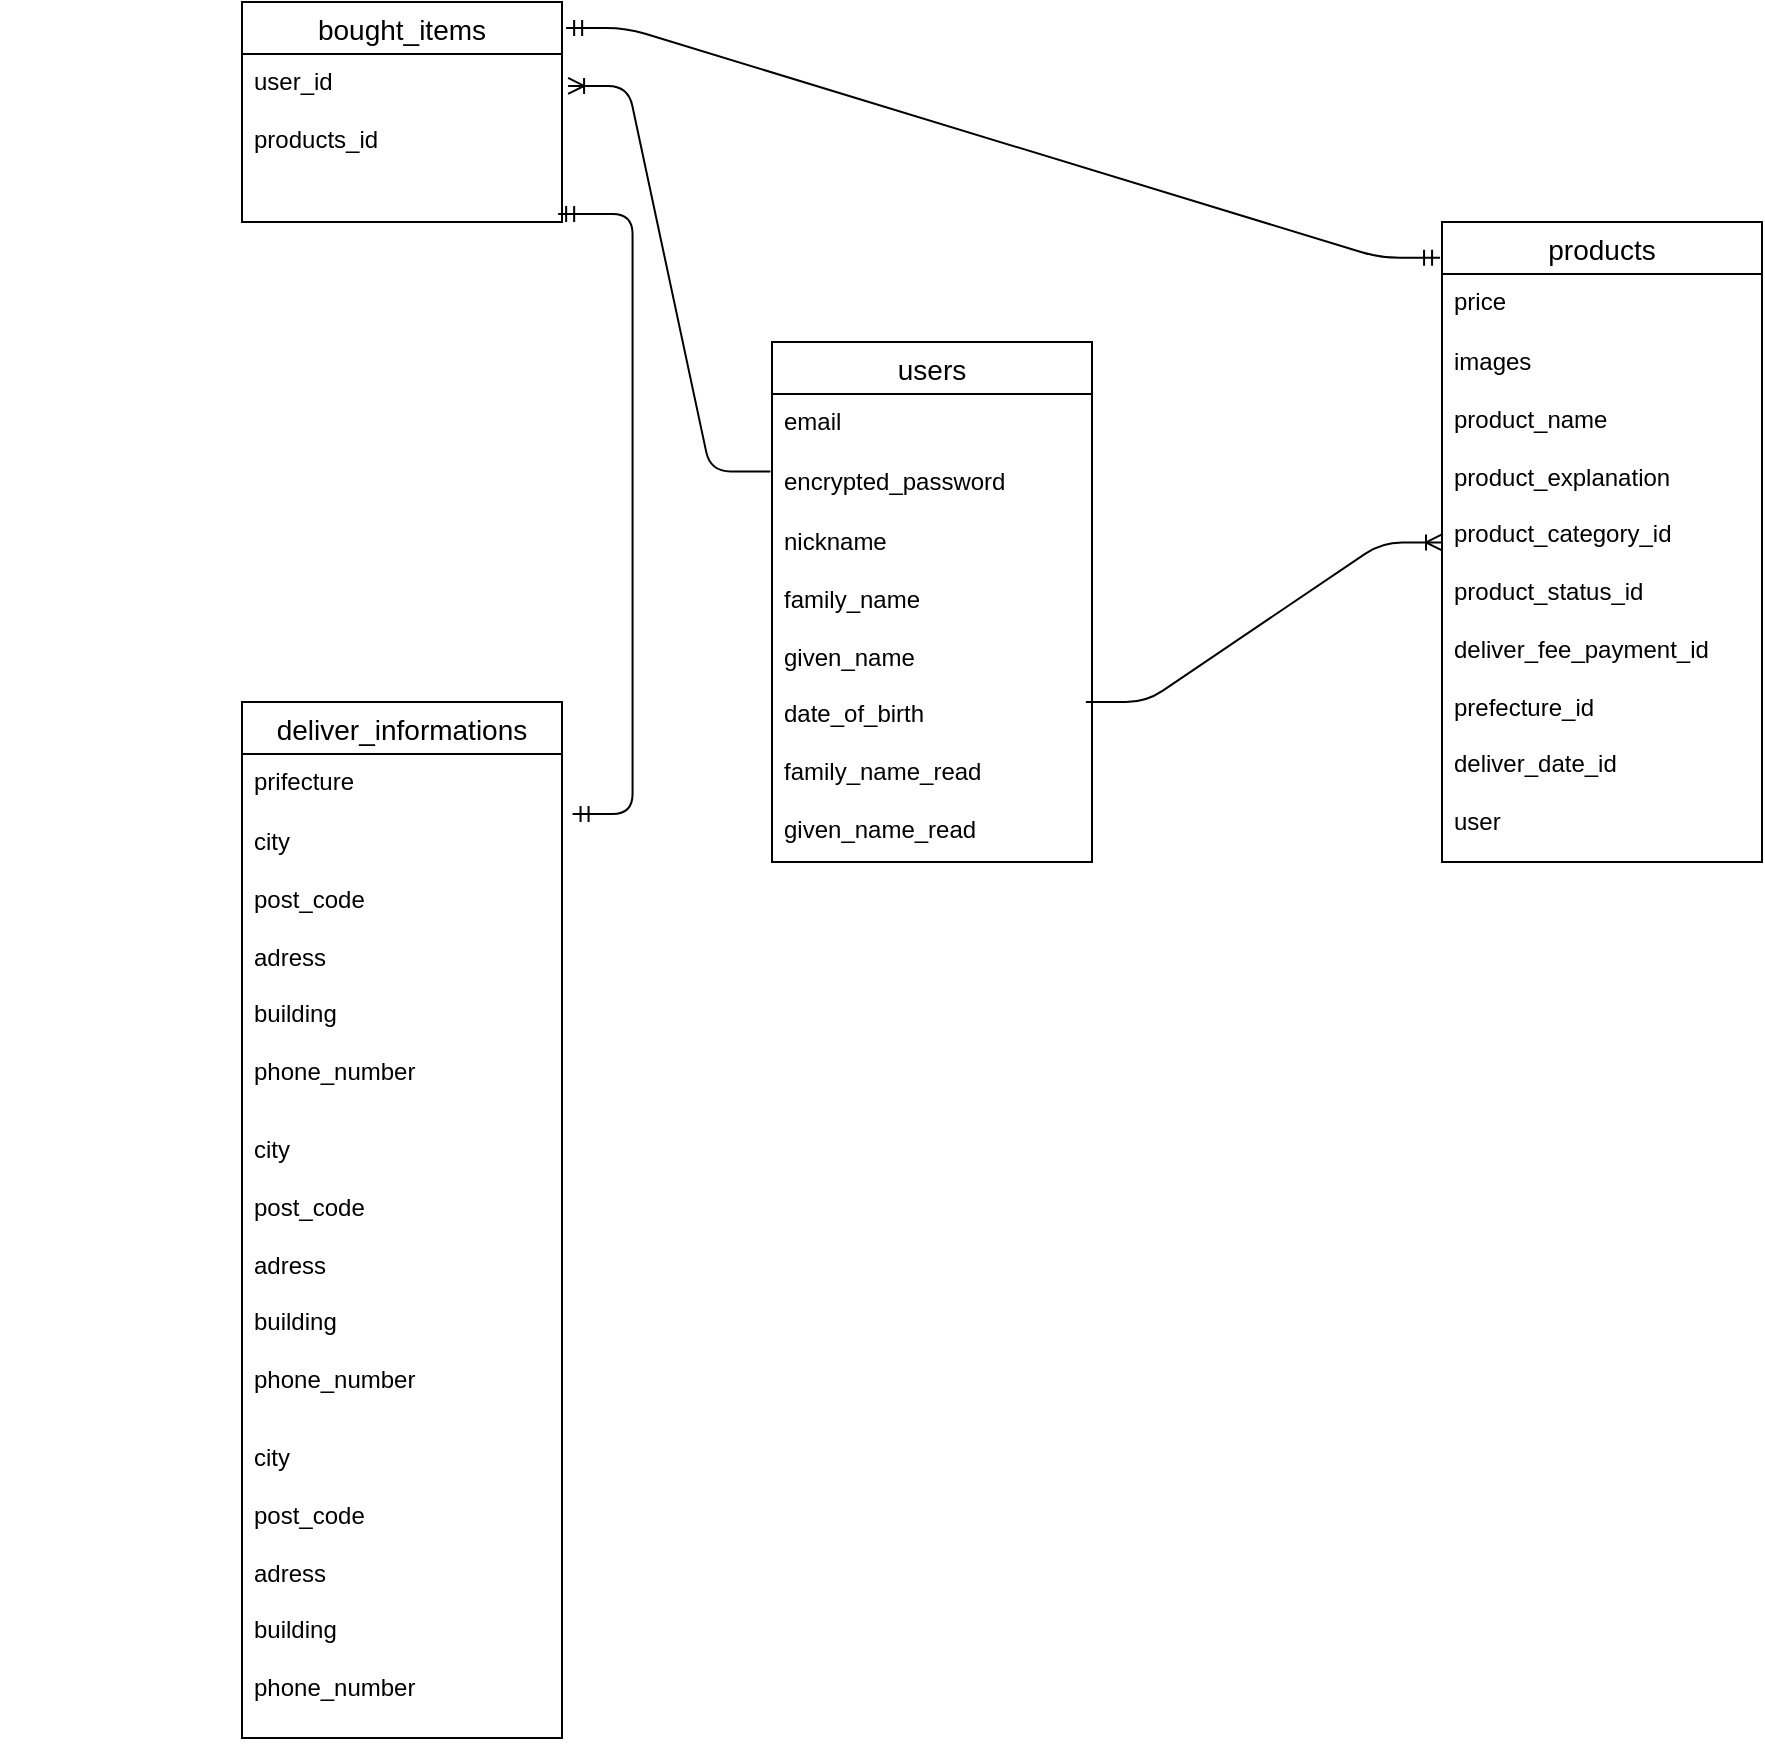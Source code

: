 <mxfile>
    <diagram id="SQ38itncQppqPQ7tfJN7" name="ページ1">
        <mxGraphModel dx="1329" dy="779" grid="1" gridSize="10" guides="1" tooltips="1" connect="1" arrows="1" fold="1" page="1" pageScale="1" pageWidth="827" pageHeight="1169" math="0" shadow="0">
            <root>
                <mxCell id="0"/>
                <mxCell id="1" parent="0"/>
                <mxCell id="58" value="" style="endArrow=none;html=1;rounded=1;strokeColor=none;curved=0;" parent="1" edge="1">
                    <mxGeometry relative="1" as="geometry">
                        <mxPoint x="400" y="585" as="sourcePoint"/>
                        <mxPoint x="450" y="585" as="targetPoint"/>
                        <Array as="points">
                            <mxPoint x="530" y="450"/>
                            <mxPoint x="450" y="585"/>
                        </Array>
                    </mxGeometry>
                </mxCell>
                <mxCell id="76" value="" style="endArrow=none;html=1;rounded=0;" parent="1" edge="1">
                    <mxGeometry relative="1" as="geometry">
                        <mxPoint x="500" y="380" as="sourcePoint"/>
                        <mxPoint x="500" y="380" as="targetPoint"/>
                    </mxGeometry>
                </mxCell>
                <mxCell id="84" value="users" style="swimlane;fontStyle=0;childLayout=stackLayout;horizontal=1;startSize=26;horizontalStack=0;resizeParent=1;resizeParentMax=0;resizeLast=0;collapsible=1;marginBottom=0;align=center;fontSize=14;" parent="1" vertex="1">
                    <mxGeometry x="505" y="210" width="160" height="260" as="geometry"/>
                </mxCell>
                <mxCell id="85" value="email" style="text;strokeColor=none;fillColor=none;spacingLeft=4;spacingRight=4;overflow=hidden;rotatable=0;points=[[0,0.5],[1,0.5]];portConstraint=eastwest;fontSize=12;whiteSpace=wrap;html=1;" parent="84" vertex="1">
                    <mxGeometry y="26" width="160" height="30" as="geometry"/>
                </mxCell>
                <mxCell id="86" value="encrypted_password" style="text;strokeColor=none;fillColor=none;spacingLeft=4;spacingRight=4;overflow=hidden;rotatable=0;points=[[0,0.5],[1,0.5]];portConstraint=eastwest;fontSize=12;whiteSpace=wrap;html=1;" parent="84" vertex="1">
                    <mxGeometry y="56" width="160" height="30" as="geometry"/>
                </mxCell>
                <mxCell id="87" value="nickname&lt;div&gt;&lt;br&gt;&lt;/div&gt;&lt;div&gt;family_name&lt;/div&gt;&lt;div&gt;&lt;br&gt;&lt;/div&gt;&lt;div&gt;given_name&lt;/div&gt;&lt;div&gt;&lt;br&gt;&lt;/div&gt;&lt;div&gt;date_of_birth&lt;/div&gt;&lt;div&gt;&lt;br&gt;&lt;/div&gt;&lt;div&gt;family_name_read&lt;/div&gt;&lt;div&gt;&lt;br&gt;&lt;/div&gt;&lt;div&gt;given_name_read&lt;/div&gt;" style="text;strokeColor=none;fillColor=none;spacingLeft=4;spacingRight=4;overflow=hidden;rotatable=0;points=[[0,0.5],[1,0.5]];portConstraint=eastwest;fontSize=12;whiteSpace=wrap;html=1;" parent="84" vertex="1">
                    <mxGeometry y="86" width="160" height="174" as="geometry"/>
                </mxCell>
                <mxCell id="88" value="products" style="swimlane;fontStyle=0;childLayout=stackLayout;horizontal=1;startSize=26;horizontalStack=0;resizeParent=1;resizeParentMax=0;resizeLast=0;collapsible=1;marginBottom=0;align=center;fontSize=14;" parent="1" vertex="1">
                    <mxGeometry x="840" y="150" width="160" height="320" as="geometry"/>
                </mxCell>
                <mxCell id="90" value="price&lt;div&gt;&lt;br&gt;&lt;/div&gt;&lt;div&gt;&lt;br&gt;&lt;/div&gt;" style="text;strokeColor=none;fillColor=none;spacingLeft=4;spacingRight=4;overflow=hidden;rotatable=0;points=[[0,0.5],[1,0.5]];portConstraint=eastwest;fontSize=12;whiteSpace=wrap;html=1;" parent="88" vertex="1">
                    <mxGeometry y="26" width="160" height="30" as="geometry"/>
                </mxCell>
                <mxCell id="91" value="images&lt;div&gt;&lt;br&gt;&lt;/div&gt;&lt;div&gt;product_name&lt;/div&gt;&lt;div&gt;&lt;br&gt;&lt;/div&gt;&lt;div&gt;product_explanation&lt;/div&gt;&lt;div&gt;&lt;br&gt;&lt;/div&gt;&lt;div&gt;product_category_id&lt;/div&gt;&lt;div&gt;&lt;br&gt;&lt;/div&gt;&lt;div&gt;product_status_id&lt;/div&gt;&lt;div&gt;&lt;br&gt;&lt;/div&gt;&lt;div&gt;deliver_fee_payment_id&lt;/div&gt;&lt;div&gt;&lt;br&gt;&lt;/div&gt;&lt;div&gt;prefecture_id&lt;/div&gt;&lt;div&gt;&lt;br&gt;&lt;/div&gt;&lt;div&gt;deliver_date_id&lt;/div&gt;&lt;div&gt;&lt;br&gt;&lt;/div&gt;&lt;div&gt;user&lt;/div&gt;" style="text;strokeColor=none;fillColor=none;spacingLeft=4;spacingRight=4;overflow=hidden;rotatable=0;points=[[0,0.5],[1,0.5]];portConstraint=eastwest;fontSize=12;whiteSpace=wrap;html=1;" parent="88" vertex="1">
                    <mxGeometry y="56" width="160" height="264" as="geometry"/>
                </mxCell>
                <mxCell id="93" value="deliver_informations" style="swimlane;fontStyle=0;childLayout=stackLayout;horizontal=1;startSize=26;horizontalStack=0;resizeParent=1;resizeParentMax=0;resizeLast=0;collapsible=1;marginBottom=0;align=center;fontSize=14;" parent="1" vertex="1">
                    <mxGeometry x="240" y="390" width="160" height="518" as="geometry"/>
                </mxCell>
                <mxCell id="95" value="prifecture&lt;div&gt;&lt;br&gt;&lt;/div&gt;&lt;div&gt;&lt;br&gt;&lt;/div&gt;" style="text;strokeColor=none;fillColor=none;spacingLeft=4;spacingRight=4;overflow=hidden;rotatable=0;points=[[0,0.5],[1,0.5]];portConstraint=eastwest;fontSize=12;whiteSpace=wrap;html=1;" parent="93" vertex="1">
                    <mxGeometry y="26" width="160" height="30" as="geometry"/>
                </mxCell>
                <mxCell id="99" value="city&lt;div&gt;&lt;br&gt;&lt;/div&gt;&lt;div&gt;post_code&lt;/div&gt;&lt;div&gt;&lt;br&gt;&lt;/div&gt;&lt;div&gt;adress&lt;/div&gt;&lt;div&gt;&lt;br&gt;&lt;/div&gt;&lt;div&gt;building&lt;/div&gt;&lt;div&gt;&lt;br&gt;&lt;/div&gt;&lt;div&gt;phone_number&lt;/div&gt;" style="text;strokeColor=none;fillColor=none;spacingLeft=4;spacingRight=4;overflow=hidden;rotatable=0;points=[[0,0.5],[1,0.5]];portConstraint=eastwest;fontSize=12;whiteSpace=wrap;html=1;" parent="93" vertex="1">
                    <mxGeometry y="56" width="160" height="154" as="geometry"/>
                </mxCell>
                <mxCell id="98" value="city&lt;div&gt;&lt;br&gt;&lt;/div&gt;&lt;div&gt;post_code&lt;/div&gt;&lt;div&gt;&lt;br&gt;&lt;/div&gt;&lt;div&gt;adress&lt;/div&gt;&lt;div&gt;&lt;br&gt;&lt;/div&gt;&lt;div&gt;building&lt;/div&gt;&lt;div&gt;&lt;br&gt;&lt;/div&gt;&lt;div&gt;phone_number&lt;/div&gt;" style="text;strokeColor=none;fillColor=none;spacingLeft=4;spacingRight=4;overflow=hidden;rotatable=0;points=[[0,0.5],[1,0.5]];portConstraint=eastwest;fontSize=12;whiteSpace=wrap;html=1;" parent="93" vertex="1">
                    <mxGeometry y="210" width="160" height="154" as="geometry"/>
                </mxCell>
                <mxCell id="96" value="city&lt;div&gt;&lt;br&gt;&lt;/div&gt;&lt;div&gt;post_code&lt;/div&gt;&lt;div&gt;&lt;br&gt;&lt;/div&gt;&lt;div&gt;adress&lt;/div&gt;&lt;div&gt;&lt;br&gt;&lt;/div&gt;&lt;div&gt;building&lt;/div&gt;&lt;div&gt;&lt;br&gt;&lt;/div&gt;&lt;div&gt;phone_number&lt;/div&gt;" style="text;strokeColor=none;fillColor=none;spacingLeft=4;spacingRight=4;overflow=hidden;rotatable=0;points=[[0,0.5],[1,0.5]];portConstraint=eastwest;fontSize=12;whiteSpace=wrap;html=1;" parent="93" vertex="1">
                    <mxGeometry y="364" width="160" height="154" as="geometry"/>
                </mxCell>
                <mxCell id="100" value="bought_items" style="swimlane;fontStyle=0;childLayout=stackLayout;horizontal=1;startSize=26;horizontalStack=0;resizeParent=1;resizeParentMax=0;resizeLast=0;collapsible=1;marginBottom=0;align=center;fontSize=14;" parent="1" vertex="1">
                    <mxGeometry x="240" y="40" width="160" height="110" as="geometry"/>
                </mxCell>
                <mxCell id="101" value="user_id&lt;div&gt;&lt;br&gt;&lt;/div&gt;&lt;div&gt;products_id&lt;/div&gt;" style="text;strokeColor=none;fillColor=none;spacingLeft=4;spacingRight=4;overflow=hidden;rotatable=0;points=[[0,0.5],[1,0.5]];portConstraint=eastwest;fontSize=12;whiteSpace=wrap;html=1;" parent="100" vertex="1">
                    <mxGeometry y="26" width="160" height="84" as="geometry"/>
                </mxCell>
                <mxCell id="107" value="" style="line;strokeWidth=1;rotatable=0;dashed=0;labelPosition=right;align=left;verticalAlign=middle;spacingTop=0;spacingLeft=6;points=[];portConstraint=eastwest;" parent="1" vertex="1">
                    <mxGeometry x="120" y="195" height="10" as="geometry"/>
                </mxCell>
                <mxCell id="122" value="" style="edgeStyle=entityRelationEdgeStyle;fontSize=17;html=1;endArrow=ERmandOne;startArrow=ERmandOne;exitX=1.013;exitY=0.118;exitDx=0;exitDy=0;entryX=-0.006;entryY=0.056;entryDx=0;entryDy=0;entryPerimeter=0;exitPerimeter=0;fontStyle=1" parent="1" source="100" target="88" edge="1">
                    <mxGeometry width="100" height="100" relative="1" as="geometry">
                        <mxPoint x="410" y="60" as="sourcePoint"/>
                        <mxPoint x="870" y="140" as="targetPoint"/>
                    </mxGeometry>
                </mxCell>
                <mxCell id="127" value="" style="edgeStyle=entityRelationEdgeStyle;fontSize=12;html=1;endArrow=ERoneToMany;exitX=0.994;exitY=0.43;exitDx=0;exitDy=0;exitPerimeter=0;entryX=0.013;entryY=0.322;entryDx=0;entryDy=0;entryPerimeter=0;" parent="1" edge="1">
                    <mxGeometry width="100" height="100" relative="1" as="geometry">
                        <mxPoint x="661.96" y="390.0" as="sourcePoint"/>
                        <mxPoint x="840.0" y="310.188" as="targetPoint"/>
                    </mxGeometry>
                </mxCell>
                <mxCell id="129" value="" style="edgeStyle=entityRelationEdgeStyle;fontSize=12;html=1;endArrow=ERoneToMany;exitX=-0.005;exitY=0.291;exitDx=0;exitDy=0;exitPerimeter=0;entryX=1.019;entryY=0.19;entryDx=0;entryDy=0;entryPerimeter=0;" parent="1" source="86" target="101" edge="1">
                    <mxGeometry width="100" height="100" relative="1" as="geometry">
                        <mxPoint x="420" y="195" as="sourcePoint"/>
                        <mxPoint x="520" y="95" as="targetPoint"/>
                    </mxGeometry>
                </mxCell>
                <mxCell id="121" value="" style="edgeStyle=entityRelationEdgeStyle;fontSize=12;html=1;endArrow=ERmandOne;startArrow=ERmandOne;entryX=0.988;entryY=0.952;entryDx=0;entryDy=0;entryPerimeter=0;" parent="1" target="101" edge="1">
                    <mxGeometry width="100" height="100" relative="1" as="geometry">
                        <mxPoint x="405.28" y="446" as="sourcePoint"/>
                        <mxPoint x="400" y="178.692" as="targetPoint"/>
                        <Array as="points">
                            <mxPoint x="361.28" y="406"/>
                            <mxPoint x="211.28" y="456"/>
                        </Array>
                    </mxGeometry>
                </mxCell>
            </root>
        </mxGraphModel>
    </diagram>
</mxfile>